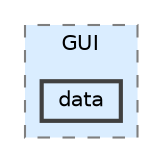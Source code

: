 digraph "Software/GUI/data"
{
 // LATEX_PDF_SIZE
  bgcolor="transparent";
  edge [fontname=Helvetica,fontsize=10,labelfontname=Helvetica,labelfontsize=10];
  node [fontname=Helvetica,fontsize=10,shape=box,height=0.2,width=0.4];
  compound=true
  subgraph clusterdir_8dcf4cb4c594ef062de7b299de5a36e5 {
    graph [ bgcolor="#daedff", pencolor="grey50", label="GUI", fontname=Helvetica,fontsize=10 style="filled,dashed", URL="dir_8dcf4cb4c594ef062de7b299de5a36e5.html",tooltip=""]
  dir_2d7af41c6a63cf9b58d527807947de17 [label="data", fillcolor="#daedff", color="grey25", style="filled,bold", URL="dir_2d7af41c6a63cf9b58d527807947de17.html",tooltip=""];
  }
}
